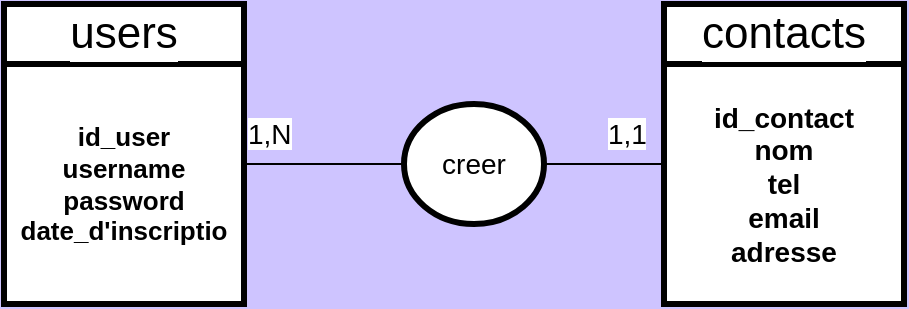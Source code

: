 <mxfile>
    <diagram id="sjkG76WmozAXmNS6xMN5" name="Page-1">
        <mxGraphModel dx="643" dy="427" grid="1" gridSize="10" guides="1" tooltips="1" connect="1" arrows="1" fold="1" page="1" pageScale="1" pageWidth="850" pageHeight="1100" background="#CEC4FF" math="0" shadow="0">
            <root>
                <mxCell id="0"/>
                <mxCell id="1" parent="0"/>
                <mxCell id="4" value="&lt;font color=&quot;#000000&quot; style=&quot;font-size: 13px;&quot;&gt;&lt;b style=&quot;background-color: rgb(255, 255, 255);&quot;&gt;id_user&lt;br&gt;username&lt;br&gt;password&lt;br&gt;date_d'inscriptio&lt;/b&gt;&lt;/font&gt;" style="whiteSpace=wrap;html=1;fillColor=#FFFFFF;strokeWidth=3;strokeColor=#000000;" vertex="1" parent="1">
                    <mxGeometry x="40" y="150" width="120" height="120" as="geometry"/>
                </mxCell>
                <mxCell id="6" value="users" style="whiteSpace=wrap;html=1;labelBackgroundColor=#FFFFFF;strokeColor=#000000;strokeWidth=3;fontSize=22;fontColor=#000000;fillColor=#FFFFFF;" vertex="1" parent="1">
                    <mxGeometry x="40" y="120" width="120" height="30" as="geometry"/>
                </mxCell>
                <mxCell id="10" value="" style="edgeStyle=none;orthogonalLoop=1;jettySize=auto;html=1;strokeColor=#000000;fontSize=14;fontColor=#000000;" edge="1" parent="1">
                    <mxGeometry width="80" relative="1" as="geometry">
                        <mxPoint x="160" y="200" as="sourcePoint"/>
                        <mxPoint x="400" y="200" as="targetPoint"/>
                        <Array as="points"/>
                    </mxGeometry>
                </mxCell>
                <mxCell id="7" value="&lt;font style=&quot;background-color: rgb(255, 255, 255); font-size: 14px;&quot; color=&quot;#000000&quot;&gt;&lt;b&gt;id_contact&lt;br&gt;nom&lt;br&gt;tel&lt;br&gt;email&lt;br&gt;adresse&lt;/b&gt;&lt;/font&gt;" style="whiteSpace=wrap;html=1;fillColor=#FFFFFF;strokeWidth=3;strokeColor=#000000;" vertex="1" parent="1">
                    <mxGeometry x="370" y="150" width="120" height="120" as="geometry"/>
                </mxCell>
                <mxCell id="8" value="contacts" style="whiteSpace=wrap;html=1;labelBackgroundColor=#FFFFFF;strokeColor=#000000;strokeWidth=3;fontSize=22;fontColor=#000000;fillColor=#FFFFFF;" vertex="1" parent="1">
                    <mxGeometry x="370" y="120" width="120" height="30" as="geometry"/>
                </mxCell>
                <mxCell id="11" value="creer" style="ellipse;whiteSpace=wrap;html=1;labelBackgroundColor=#FFFFFF;strokeColor=#000000;strokeWidth=3;fontSize=14;fontColor=#000000;fillColor=#FFFFFF;" vertex="1" parent="1">
                    <mxGeometry x="240" y="170" width="70" height="60" as="geometry"/>
                </mxCell>
                <mxCell id="13" value="&lt;span style=&quot;color: rgb(0, 0, 0); font-family: Helvetica; font-size: 14px; font-style: normal; font-variant-ligatures: normal; font-variant-caps: normal; font-weight: 400; letter-spacing: normal; orphans: 2; text-align: center; text-indent: 0px; text-transform: none; widows: 2; word-spacing: 0px; -webkit-text-stroke-width: 0px; background-color: rgb(255, 255, 255); text-decoration-thickness: initial; text-decoration-style: initial; text-decoration-color: initial; float: none; display: inline !important;&quot;&gt;1,N&lt;/span&gt;" style="text;whiteSpace=wrap;html=1;fontSize=14;fontColor=#000000;" vertex="1" parent="1">
                    <mxGeometry x="160" y="170" width="60" height="40" as="geometry"/>
                </mxCell>
                <mxCell id="15" value="&lt;span style=&quot;color: rgb(0, 0, 0); font-family: Helvetica; font-size: 14px; font-style: normal; font-variant-ligatures: normal; font-variant-caps: normal; font-weight: 400; letter-spacing: normal; orphans: 2; text-align: center; text-indent: 0px; text-transform: none; widows: 2; word-spacing: 0px; -webkit-text-stroke-width: 0px; background-color: rgb(255, 255, 255); text-decoration-thickness: initial; text-decoration-style: initial; text-decoration-color: initial; float: none; display: inline !important;&quot;&gt;1,1&lt;/span&gt;" style="text;whiteSpace=wrap;html=1;fontSize=14;fontColor=#000000;" vertex="1" parent="1">
                    <mxGeometry x="340" y="170" width="50" height="40" as="geometry"/>
                </mxCell>
            </root>
        </mxGraphModel>
    </diagram>
</mxfile>